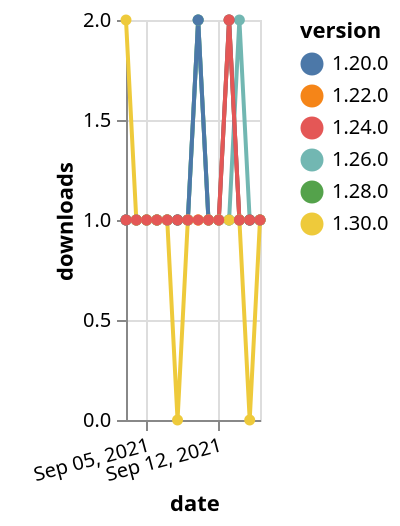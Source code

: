 {"$schema": "https://vega.github.io/schema/vega-lite/v5.json", "description": "A simple bar chart with embedded data.", "data": {"values": [{"date": "2021-09-03", "total": 186, "delta": 1, "version": "1.22.0"}, {"date": "2021-09-04", "total": 187, "delta": 1, "version": "1.22.0"}, {"date": "2021-09-05", "total": 188, "delta": 1, "version": "1.22.0"}, {"date": "2021-09-06", "total": 189, "delta": 1, "version": "1.22.0"}, {"date": "2021-09-07", "total": 190, "delta": 1, "version": "1.22.0"}, {"date": "2021-09-08", "total": 191, "delta": 1, "version": "1.22.0"}, {"date": "2021-09-09", "total": 192, "delta": 1, "version": "1.22.0"}, {"date": "2021-09-10", "total": 193, "delta": 1, "version": "1.22.0"}, {"date": "2021-09-11", "total": 194, "delta": 1, "version": "1.22.0"}, {"date": "2021-09-12", "total": 195, "delta": 1, "version": "1.22.0"}, {"date": "2021-09-13", "total": 197, "delta": 2, "version": "1.22.0"}, {"date": "2021-09-14", "total": 198, "delta": 1, "version": "1.22.0"}, {"date": "2021-09-15", "total": 199, "delta": 1, "version": "1.22.0"}, {"date": "2021-09-16", "total": 200, "delta": 1, "version": "1.22.0"}, {"date": "2021-09-03", "total": 165, "delta": 1, "version": "1.28.0"}, {"date": "2021-09-04", "total": 166, "delta": 1, "version": "1.28.0"}, {"date": "2021-09-05", "total": 167, "delta": 1, "version": "1.28.0"}, {"date": "2021-09-06", "total": 168, "delta": 1, "version": "1.28.0"}, {"date": "2021-09-07", "total": 169, "delta": 1, "version": "1.28.0"}, {"date": "2021-09-08", "total": 170, "delta": 1, "version": "1.28.0"}, {"date": "2021-09-09", "total": 171, "delta": 1, "version": "1.28.0"}, {"date": "2021-09-10", "total": 173, "delta": 2, "version": "1.28.0"}, {"date": "2021-09-11", "total": 174, "delta": 1, "version": "1.28.0"}, {"date": "2021-09-12", "total": 175, "delta": 1, "version": "1.28.0"}, {"date": "2021-09-13", "total": 176, "delta": 1, "version": "1.28.0"}, {"date": "2021-09-14", "total": 177, "delta": 1, "version": "1.28.0"}, {"date": "2021-09-15", "total": 178, "delta": 1, "version": "1.28.0"}, {"date": "2021-09-16", "total": 179, "delta": 1, "version": "1.28.0"}, {"date": "2021-09-03", "total": 151, "delta": 1, "version": "1.26.0"}, {"date": "2021-09-04", "total": 152, "delta": 1, "version": "1.26.0"}, {"date": "2021-09-05", "total": 153, "delta": 1, "version": "1.26.0"}, {"date": "2021-09-06", "total": 154, "delta": 1, "version": "1.26.0"}, {"date": "2021-09-07", "total": 155, "delta": 1, "version": "1.26.0"}, {"date": "2021-09-08", "total": 156, "delta": 1, "version": "1.26.0"}, {"date": "2021-09-09", "total": 157, "delta": 1, "version": "1.26.0"}, {"date": "2021-09-10", "total": 159, "delta": 2, "version": "1.26.0"}, {"date": "2021-09-11", "total": 160, "delta": 1, "version": "1.26.0"}, {"date": "2021-09-12", "total": 161, "delta": 1, "version": "1.26.0"}, {"date": "2021-09-13", "total": 162, "delta": 1, "version": "1.26.0"}, {"date": "2021-09-14", "total": 164, "delta": 2, "version": "1.26.0"}, {"date": "2021-09-15", "total": 165, "delta": 1, "version": "1.26.0"}, {"date": "2021-09-16", "total": 166, "delta": 1, "version": "1.26.0"}, {"date": "2021-09-03", "total": 222, "delta": 1, "version": "1.20.0"}, {"date": "2021-09-04", "total": 223, "delta": 1, "version": "1.20.0"}, {"date": "2021-09-05", "total": 224, "delta": 1, "version": "1.20.0"}, {"date": "2021-09-06", "total": 225, "delta": 1, "version": "1.20.0"}, {"date": "2021-09-07", "total": 226, "delta": 1, "version": "1.20.0"}, {"date": "2021-09-08", "total": 227, "delta": 1, "version": "1.20.0"}, {"date": "2021-09-09", "total": 228, "delta": 1, "version": "1.20.0"}, {"date": "2021-09-10", "total": 230, "delta": 2, "version": "1.20.0"}, {"date": "2021-09-11", "total": 231, "delta": 1, "version": "1.20.0"}, {"date": "2021-09-12", "total": 232, "delta": 1, "version": "1.20.0"}, {"date": "2021-09-13", "total": 234, "delta": 2, "version": "1.20.0"}, {"date": "2021-09-14", "total": 235, "delta": 1, "version": "1.20.0"}, {"date": "2021-09-15", "total": 236, "delta": 1, "version": "1.20.0"}, {"date": "2021-09-16", "total": 237, "delta": 1, "version": "1.20.0"}, {"date": "2021-09-03", "total": 108, "delta": 2, "version": "1.30.0"}, {"date": "2021-09-04", "total": 109, "delta": 1, "version": "1.30.0"}, {"date": "2021-09-05", "total": 110, "delta": 1, "version": "1.30.0"}, {"date": "2021-09-06", "total": 111, "delta": 1, "version": "1.30.0"}, {"date": "2021-09-07", "total": 112, "delta": 1, "version": "1.30.0"}, {"date": "2021-09-08", "total": 112, "delta": 0, "version": "1.30.0"}, {"date": "2021-09-09", "total": 113, "delta": 1, "version": "1.30.0"}, {"date": "2021-09-10", "total": 114, "delta": 1, "version": "1.30.0"}, {"date": "2021-09-11", "total": 115, "delta": 1, "version": "1.30.0"}, {"date": "2021-09-12", "total": 116, "delta": 1, "version": "1.30.0"}, {"date": "2021-09-13", "total": 117, "delta": 1, "version": "1.30.0"}, {"date": "2021-09-14", "total": 118, "delta": 1, "version": "1.30.0"}, {"date": "2021-09-15", "total": 118, "delta": 0, "version": "1.30.0"}, {"date": "2021-09-16", "total": 119, "delta": 1, "version": "1.30.0"}, {"date": "2021-09-03", "total": 186, "delta": 1, "version": "1.24.0"}, {"date": "2021-09-04", "total": 187, "delta": 1, "version": "1.24.0"}, {"date": "2021-09-05", "total": 188, "delta": 1, "version": "1.24.0"}, {"date": "2021-09-06", "total": 189, "delta": 1, "version": "1.24.0"}, {"date": "2021-09-07", "total": 190, "delta": 1, "version": "1.24.0"}, {"date": "2021-09-08", "total": 191, "delta": 1, "version": "1.24.0"}, {"date": "2021-09-09", "total": 192, "delta": 1, "version": "1.24.0"}, {"date": "2021-09-10", "total": 193, "delta": 1, "version": "1.24.0"}, {"date": "2021-09-11", "total": 194, "delta": 1, "version": "1.24.0"}, {"date": "2021-09-12", "total": 195, "delta": 1, "version": "1.24.0"}, {"date": "2021-09-13", "total": 197, "delta": 2, "version": "1.24.0"}, {"date": "2021-09-14", "total": 198, "delta": 1, "version": "1.24.0"}, {"date": "2021-09-15", "total": 199, "delta": 1, "version": "1.24.0"}, {"date": "2021-09-16", "total": 200, "delta": 1, "version": "1.24.0"}]}, "width": "container", "mark": {"type": "line", "point": {"filled": true}}, "encoding": {"x": {"field": "date", "type": "temporal", "timeUnit": "yearmonthdate", "title": "date", "axis": {"labelAngle": -15}}, "y": {"field": "delta", "type": "quantitative", "title": "downloads"}, "color": {"field": "version", "type": "nominal"}, "tooltip": {"field": "delta"}}}